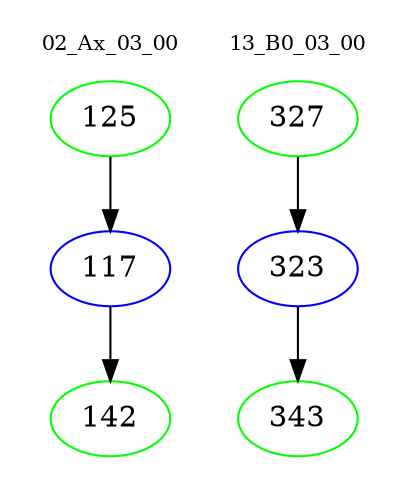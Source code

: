 digraph{
subgraph cluster_0 {
color = white
label = "02_Ax_03_00";
fontsize=10;
T0_125 [label="125", color="green"]
T0_125 -> T0_117 [color="black"]
T0_117 [label="117", color="blue"]
T0_117 -> T0_142 [color="black"]
T0_142 [label="142", color="green"]
}
subgraph cluster_1 {
color = white
label = "13_B0_03_00";
fontsize=10;
T1_327 [label="327", color="green"]
T1_327 -> T1_323 [color="black"]
T1_323 [label="323", color="blue"]
T1_323 -> T1_343 [color="black"]
T1_343 [label="343", color="green"]
}
}
